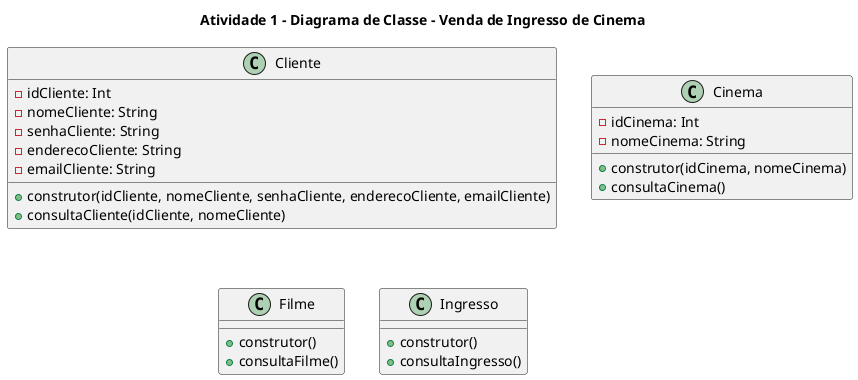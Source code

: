 
@startuml A1

title Atividade 1 - Diagrama de Classe - Venda de Ingresso de Cinema


    class Cliente{
    - idCliente: Int
    - nomeCliente: String
    - senhaCliente: String 
    - enderecoCliente: String
    - emailCliente: String
    + construtor(idCliente, nomeCliente, senhaCliente, enderecoCliente, emailCliente)
    + consultaCliente(idCliente, nomeCliente)
}

class Cinema{
    - idCinema: Int
    - nomeCinema: String
    + construtor(idCinema, nomeCinema)
    + consultaCinema()
}

class Filme{
    
    + construtor()
    + consultaFilme()
}

class Ingresso{

    + construtor()
    + consultaIngresso()
}


@enduml
